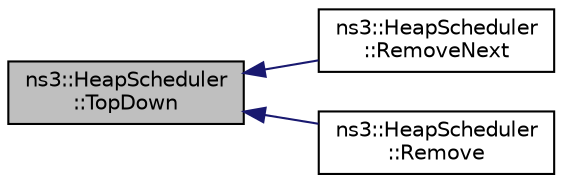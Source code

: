 digraph "ns3::HeapScheduler::TopDown"
{
  edge [fontname="Helvetica",fontsize="10",labelfontname="Helvetica",labelfontsize="10"];
  node [fontname="Helvetica",fontsize="10",shape=record];
  rankdir="LR";
  Node1 [label="ns3::HeapScheduler\l::TopDown",height=0.2,width=0.4,color="black", fillcolor="grey75", style="filled", fontcolor="black"];
  Node1 -> Node2 [dir="back",color="midnightblue",fontsize="10",style="solid"];
  Node2 [label="ns3::HeapScheduler\l::RemoveNext",height=0.2,width=0.4,color="black", fillcolor="white", style="filled",URL="$da/db2/classns3_1_1HeapScheduler.html#a97e15b27a21ddedd4346d66b21d97144"];
  Node1 -> Node3 [dir="back",color="midnightblue",fontsize="10",style="solid"];
  Node3 [label="ns3::HeapScheduler\l::Remove",height=0.2,width=0.4,color="black", fillcolor="white", style="filled",URL="$da/db2/classns3_1_1HeapScheduler.html#a81d475b379794f8c4f257d7a506ac372"];
}
